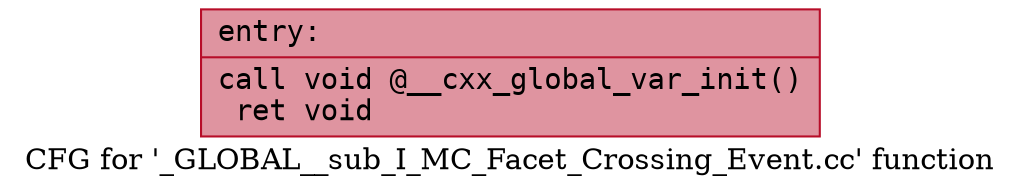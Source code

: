 digraph "CFG for '_GLOBAL__sub_I_MC_Facet_Crossing_Event.cc' function" {
	label="CFG for '_GLOBAL__sub_I_MC_Facet_Crossing_Event.cc' function";

	Node0x5585cb8f79f0 [shape=record,color="#b70d28ff", style=filled, fillcolor="#b70d2870" fontname="Courier",label="{entry:\l|  call void @__cxx_global_var_init()\l  ret void\l}"];
}
